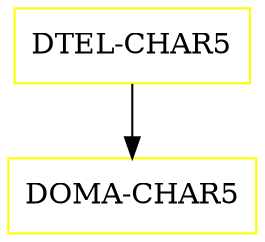 digraph G {
  "DTEL-CHAR5" [shape=box,color=yellow];
  "DOMA-CHAR5" [shape=box,color=yellow,URL="./DOMA_CHAR5.html"];
  "DTEL-CHAR5" -> "DOMA-CHAR5";
}
